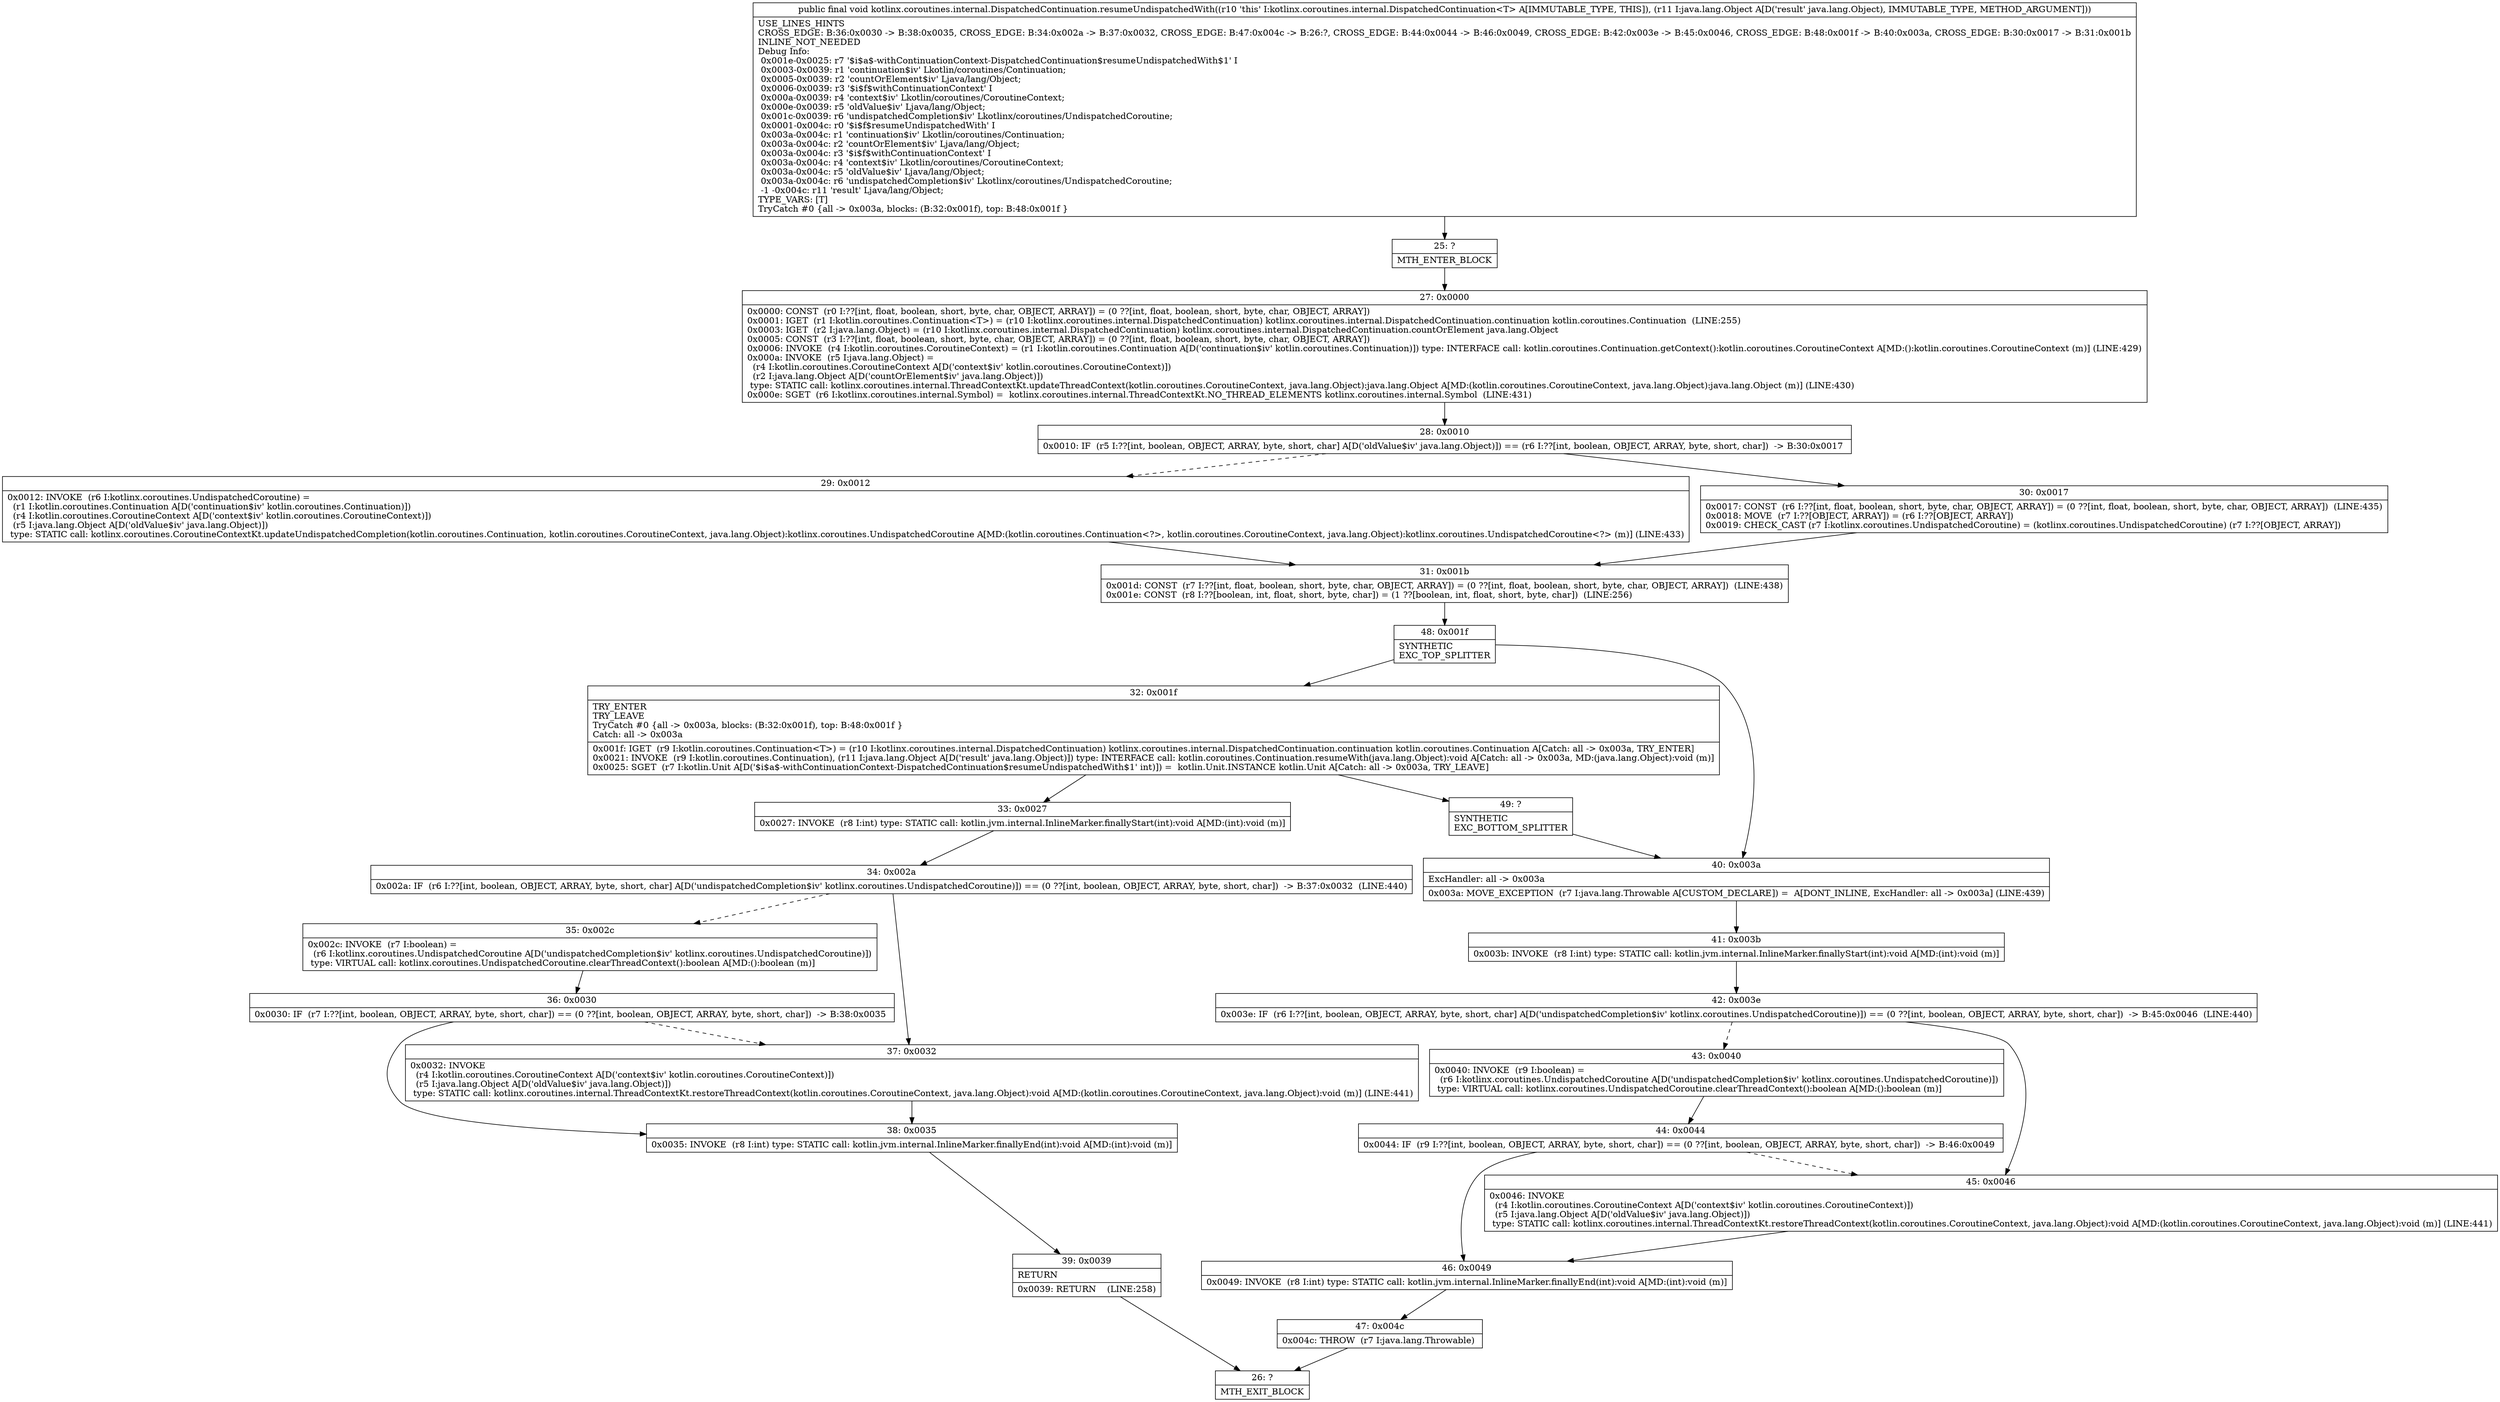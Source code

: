 digraph "CFG forkotlinx.coroutines.internal.DispatchedContinuation.resumeUndispatchedWith(Ljava\/lang\/Object;)V" {
Node_25 [shape=record,label="{25\:\ ?|MTH_ENTER_BLOCK\l}"];
Node_27 [shape=record,label="{27\:\ 0x0000|0x0000: CONST  (r0 I:??[int, float, boolean, short, byte, char, OBJECT, ARRAY]) = (0 ??[int, float, boolean, short, byte, char, OBJECT, ARRAY]) \l0x0001: IGET  (r1 I:kotlin.coroutines.Continuation\<T\>) = (r10 I:kotlinx.coroutines.internal.DispatchedContinuation) kotlinx.coroutines.internal.DispatchedContinuation.continuation kotlin.coroutines.Continuation  (LINE:255)\l0x0003: IGET  (r2 I:java.lang.Object) = (r10 I:kotlinx.coroutines.internal.DispatchedContinuation) kotlinx.coroutines.internal.DispatchedContinuation.countOrElement java.lang.Object \l0x0005: CONST  (r3 I:??[int, float, boolean, short, byte, char, OBJECT, ARRAY]) = (0 ??[int, float, boolean, short, byte, char, OBJECT, ARRAY]) \l0x0006: INVOKE  (r4 I:kotlin.coroutines.CoroutineContext) = (r1 I:kotlin.coroutines.Continuation A[D('continuation$iv' kotlin.coroutines.Continuation)]) type: INTERFACE call: kotlin.coroutines.Continuation.getContext():kotlin.coroutines.CoroutineContext A[MD:():kotlin.coroutines.CoroutineContext (m)] (LINE:429)\l0x000a: INVOKE  (r5 I:java.lang.Object) = \l  (r4 I:kotlin.coroutines.CoroutineContext A[D('context$iv' kotlin.coroutines.CoroutineContext)])\l  (r2 I:java.lang.Object A[D('countOrElement$iv' java.lang.Object)])\l type: STATIC call: kotlinx.coroutines.internal.ThreadContextKt.updateThreadContext(kotlin.coroutines.CoroutineContext, java.lang.Object):java.lang.Object A[MD:(kotlin.coroutines.CoroutineContext, java.lang.Object):java.lang.Object (m)] (LINE:430)\l0x000e: SGET  (r6 I:kotlinx.coroutines.internal.Symbol) =  kotlinx.coroutines.internal.ThreadContextKt.NO_THREAD_ELEMENTS kotlinx.coroutines.internal.Symbol  (LINE:431)\l}"];
Node_28 [shape=record,label="{28\:\ 0x0010|0x0010: IF  (r5 I:??[int, boolean, OBJECT, ARRAY, byte, short, char] A[D('oldValue$iv' java.lang.Object)]) == (r6 I:??[int, boolean, OBJECT, ARRAY, byte, short, char])  \-\> B:30:0x0017 \l}"];
Node_29 [shape=record,label="{29\:\ 0x0012|0x0012: INVOKE  (r6 I:kotlinx.coroutines.UndispatchedCoroutine) = \l  (r1 I:kotlin.coroutines.Continuation A[D('continuation$iv' kotlin.coroutines.Continuation)])\l  (r4 I:kotlin.coroutines.CoroutineContext A[D('context$iv' kotlin.coroutines.CoroutineContext)])\l  (r5 I:java.lang.Object A[D('oldValue$iv' java.lang.Object)])\l type: STATIC call: kotlinx.coroutines.CoroutineContextKt.updateUndispatchedCompletion(kotlin.coroutines.Continuation, kotlin.coroutines.CoroutineContext, java.lang.Object):kotlinx.coroutines.UndispatchedCoroutine A[MD:(kotlin.coroutines.Continuation\<?\>, kotlin.coroutines.CoroutineContext, java.lang.Object):kotlinx.coroutines.UndispatchedCoroutine\<?\> (m)] (LINE:433)\l}"];
Node_31 [shape=record,label="{31\:\ 0x001b|0x001d: CONST  (r7 I:??[int, float, boolean, short, byte, char, OBJECT, ARRAY]) = (0 ??[int, float, boolean, short, byte, char, OBJECT, ARRAY])  (LINE:438)\l0x001e: CONST  (r8 I:??[boolean, int, float, short, byte, char]) = (1 ??[boolean, int, float, short, byte, char])  (LINE:256)\l}"];
Node_48 [shape=record,label="{48\:\ 0x001f|SYNTHETIC\lEXC_TOP_SPLITTER\l}"];
Node_32 [shape=record,label="{32\:\ 0x001f|TRY_ENTER\lTRY_LEAVE\lTryCatch #0 \{all \-\> 0x003a, blocks: (B:32:0x001f), top: B:48:0x001f \}\lCatch: all \-\> 0x003a\l|0x001f: IGET  (r9 I:kotlin.coroutines.Continuation\<T\>) = (r10 I:kotlinx.coroutines.internal.DispatchedContinuation) kotlinx.coroutines.internal.DispatchedContinuation.continuation kotlin.coroutines.Continuation A[Catch: all \-\> 0x003a, TRY_ENTER]\l0x0021: INVOKE  (r9 I:kotlin.coroutines.Continuation), (r11 I:java.lang.Object A[D('result' java.lang.Object)]) type: INTERFACE call: kotlin.coroutines.Continuation.resumeWith(java.lang.Object):void A[Catch: all \-\> 0x003a, MD:(java.lang.Object):void (m)]\l0x0025: SGET  (r7 I:kotlin.Unit A[D('$i$a$\-withContinuationContext\-DispatchedContinuation$resumeUndispatchedWith$1' int)]) =  kotlin.Unit.INSTANCE kotlin.Unit A[Catch: all \-\> 0x003a, TRY_LEAVE]\l}"];
Node_33 [shape=record,label="{33\:\ 0x0027|0x0027: INVOKE  (r8 I:int) type: STATIC call: kotlin.jvm.internal.InlineMarker.finallyStart(int):void A[MD:(int):void (m)]\l}"];
Node_34 [shape=record,label="{34\:\ 0x002a|0x002a: IF  (r6 I:??[int, boolean, OBJECT, ARRAY, byte, short, char] A[D('undispatchedCompletion$iv' kotlinx.coroutines.UndispatchedCoroutine)]) == (0 ??[int, boolean, OBJECT, ARRAY, byte, short, char])  \-\> B:37:0x0032  (LINE:440)\l}"];
Node_35 [shape=record,label="{35\:\ 0x002c|0x002c: INVOKE  (r7 I:boolean) = \l  (r6 I:kotlinx.coroutines.UndispatchedCoroutine A[D('undispatchedCompletion$iv' kotlinx.coroutines.UndispatchedCoroutine)])\l type: VIRTUAL call: kotlinx.coroutines.UndispatchedCoroutine.clearThreadContext():boolean A[MD:():boolean (m)]\l}"];
Node_36 [shape=record,label="{36\:\ 0x0030|0x0030: IF  (r7 I:??[int, boolean, OBJECT, ARRAY, byte, short, char]) == (0 ??[int, boolean, OBJECT, ARRAY, byte, short, char])  \-\> B:38:0x0035 \l}"];
Node_38 [shape=record,label="{38\:\ 0x0035|0x0035: INVOKE  (r8 I:int) type: STATIC call: kotlin.jvm.internal.InlineMarker.finallyEnd(int):void A[MD:(int):void (m)]\l}"];
Node_39 [shape=record,label="{39\:\ 0x0039|RETURN\l|0x0039: RETURN    (LINE:258)\l}"];
Node_26 [shape=record,label="{26\:\ ?|MTH_EXIT_BLOCK\l}"];
Node_37 [shape=record,label="{37\:\ 0x0032|0x0032: INVOKE  \l  (r4 I:kotlin.coroutines.CoroutineContext A[D('context$iv' kotlin.coroutines.CoroutineContext)])\l  (r5 I:java.lang.Object A[D('oldValue$iv' java.lang.Object)])\l type: STATIC call: kotlinx.coroutines.internal.ThreadContextKt.restoreThreadContext(kotlin.coroutines.CoroutineContext, java.lang.Object):void A[MD:(kotlin.coroutines.CoroutineContext, java.lang.Object):void (m)] (LINE:441)\l}"];
Node_49 [shape=record,label="{49\:\ ?|SYNTHETIC\lEXC_BOTTOM_SPLITTER\l}"];
Node_40 [shape=record,label="{40\:\ 0x003a|ExcHandler: all \-\> 0x003a\l|0x003a: MOVE_EXCEPTION  (r7 I:java.lang.Throwable A[CUSTOM_DECLARE]) =  A[DONT_INLINE, ExcHandler: all \-\> 0x003a] (LINE:439)\l}"];
Node_41 [shape=record,label="{41\:\ 0x003b|0x003b: INVOKE  (r8 I:int) type: STATIC call: kotlin.jvm.internal.InlineMarker.finallyStart(int):void A[MD:(int):void (m)]\l}"];
Node_42 [shape=record,label="{42\:\ 0x003e|0x003e: IF  (r6 I:??[int, boolean, OBJECT, ARRAY, byte, short, char] A[D('undispatchedCompletion$iv' kotlinx.coroutines.UndispatchedCoroutine)]) == (0 ??[int, boolean, OBJECT, ARRAY, byte, short, char])  \-\> B:45:0x0046  (LINE:440)\l}"];
Node_43 [shape=record,label="{43\:\ 0x0040|0x0040: INVOKE  (r9 I:boolean) = \l  (r6 I:kotlinx.coroutines.UndispatchedCoroutine A[D('undispatchedCompletion$iv' kotlinx.coroutines.UndispatchedCoroutine)])\l type: VIRTUAL call: kotlinx.coroutines.UndispatchedCoroutine.clearThreadContext():boolean A[MD:():boolean (m)]\l}"];
Node_44 [shape=record,label="{44\:\ 0x0044|0x0044: IF  (r9 I:??[int, boolean, OBJECT, ARRAY, byte, short, char]) == (0 ??[int, boolean, OBJECT, ARRAY, byte, short, char])  \-\> B:46:0x0049 \l}"];
Node_46 [shape=record,label="{46\:\ 0x0049|0x0049: INVOKE  (r8 I:int) type: STATIC call: kotlin.jvm.internal.InlineMarker.finallyEnd(int):void A[MD:(int):void (m)]\l}"];
Node_47 [shape=record,label="{47\:\ 0x004c|0x004c: THROW  (r7 I:java.lang.Throwable) \l}"];
Node_45 [shape=record,label="{45\:\ 0x0046|0x0046: INVOKE  \l  (r4 I:kotlin.coroutines.CoroutineContext A[D('context$iv' kotlin.coroutines.CoroutineContext)])\l  (r5 I:java.lang.Object A[D('oldValue$iv' java.lang.Object)])\l type: STATIC call: kotlinx.coroutines.internal.ThreadContextKt.restoreThreadContext(kotlin.coroutines.CoroutineContext, java.lang.Object):void A[MD:(kotlin.coroutines.CoroutineContext, java.lang.Object):void (m)] (LINE:441)\l}"];
Node_30 [shape=record,label="{30\:\ 0x0017|0x0017: CONST  (r6 I:??[int, float, boolean, short, byte, char, OBJECT, ARRAY]) = (0 ??[int, float, boolean, short, byte, char, OBJECT, ARRAY])  (LINE:435)\l0x0018: MOVE  (r7 I:??[OBJECT, ARRAY]) = (r6 I:??[OBJECT, ARRAY]) \l0x0019: CHECK_CAST (r7 I:kotlinx.coroutines.UndispatchedCoroutine) = (kotlinx.coroutines.UndispatchedCoroutine) (r7 I:??[OBJECT, ARRAY]) \l}"];
MethodNode[shape=record,label="{public final void kotlinx.coroutines.internal.DispatchedContinuation.resumeUndispatchedWith((r10 'this' I:kotlinx.coroutines.internal.DispatchedContinuation\<T\> A[IMMUTABLE_TYPE, THIS]), (r11 I:java.lang.Object A[D('result' java.lang.Object), IMMUTABLE_TYPE, METHOD_ARGUMENT]))  | USE_LINES_HINTS\lCROSS_EDGE: B:36:0x0030 \-\> B:38:0x0035, CROSS_EDGE: B:34:0x002a \-\> B:37:0x0032, CROSS_EDGE: B:47:0x004c \-\> B:26:?, CROSS_EDGE: B:44:0x0044 \-\> B:46:0x0049, CROSS_EDGE: B:42:0x003e \-\> B:45:0x0046, CROSS_EDGE: B:48:0x001f \-\> B:40:0x003a, CROSS_EDGE: B:30:0x0017 \-\> B:31:0x001b\lINLINE_NOT_NEEDED\lDebug Info:\l  0x001e\-0x0025: r7 '$i$a$\-withContinuationContext\-DispatchedContinuation$resumeUndispatchedWith$1' I\l  0x0003\-0x0039: r1 'continuation$iv' Lkotlin\/coroutines\/Continuation;\l  0x0005\-0x0039: r2 'countOrElement$iv' Ljava\/lang\/Object;\l  0x0006\-0x0039: r3 '$i$f$withContinuationContext' I\l  0x000a\-0x0039: r4 'context$iv' Lkotlin\/coroutines\/CoroutineContext;\l  0x000e\-0x0039: r5 'oldValue$iv' Ljava\/lang\/Object;\l  0x001c\-0x0039: r6 'undispatchedCompletion$iv' Lkotlinx\/coroutines\/UndispatchedCoroutine;\l  0x0001\-0x004c: r0 '$i$f$resumeUndispatchedWith' I\l  0x003a\-0x004c: r1 'continuation$iv' Lkotlin\/coroutines\/Continuation;\l  0x003a\-0x004c: r2 'countOrElement$iv' Ljava\/lang\/Object;\l  0x003a\-0x004c: r3 '$i$f$withContinuationContext' I\l  0x003a\-0x004c: r4 'context$iv' Lkotlin\/coroutines\/CoroutineContext;\l  0x003a\-0x004c: r5 'oldValue$iv' Ljava\/lang\/Object;\l  0x003a\-0x004c: r6 'undispatchedCompletion$iv' Lkotlinx\/coroutines\/UndispatchedCoroutine;\l  \-1 \-0x004c: r11 'result' Ljava\/lang\/Object;\lTYPE_VARS: [T]\lTryCatch #0 \{all \-\> 0x003a, blocks: (B:32:0x001f), top: B:48:0x001f \}\l}"];
MethodNode -> Node_25;Node_25 -> Node_27;
Node_27 -> Node_28;
Node_28 -> Node_29[style=dashed];
Node_28 -> Node_30;
Node_29 -> Node_31;
Node_31 -> Node_48;
Node_48 -> Node_32;
Node_48 -> Node_40;
Node_32 -> Node_33;
Node_32 -> Node_49;
Node_33 -> Node_34;
Node_34 -> Node_35[style=dashed];
Node_34 -> Node_37;
Node_35 -> Node_36;
Node_36 -> Node_37[style=dashed];
Node_36 -> Node_38;
Node_38 -> Node_39;
Node_39 -> Node_26;
Node_37 -> Node_38;
Node_49 -> Node_40;
Node_40 -> Node_41;
Node_41 -> Node_42;
Node_42 -> Node_43[style=dashed];
Node_42 -> Node_45;
Node_43 -> Node_44;
Node_44 -> Node_45[style=dashed];
Node_44 -> Node_46;
Node_46 -> Node_47;
Node_47 -> Node_26;
Node_45 -> Node_46;
Node_30 -> Node_31;
}

